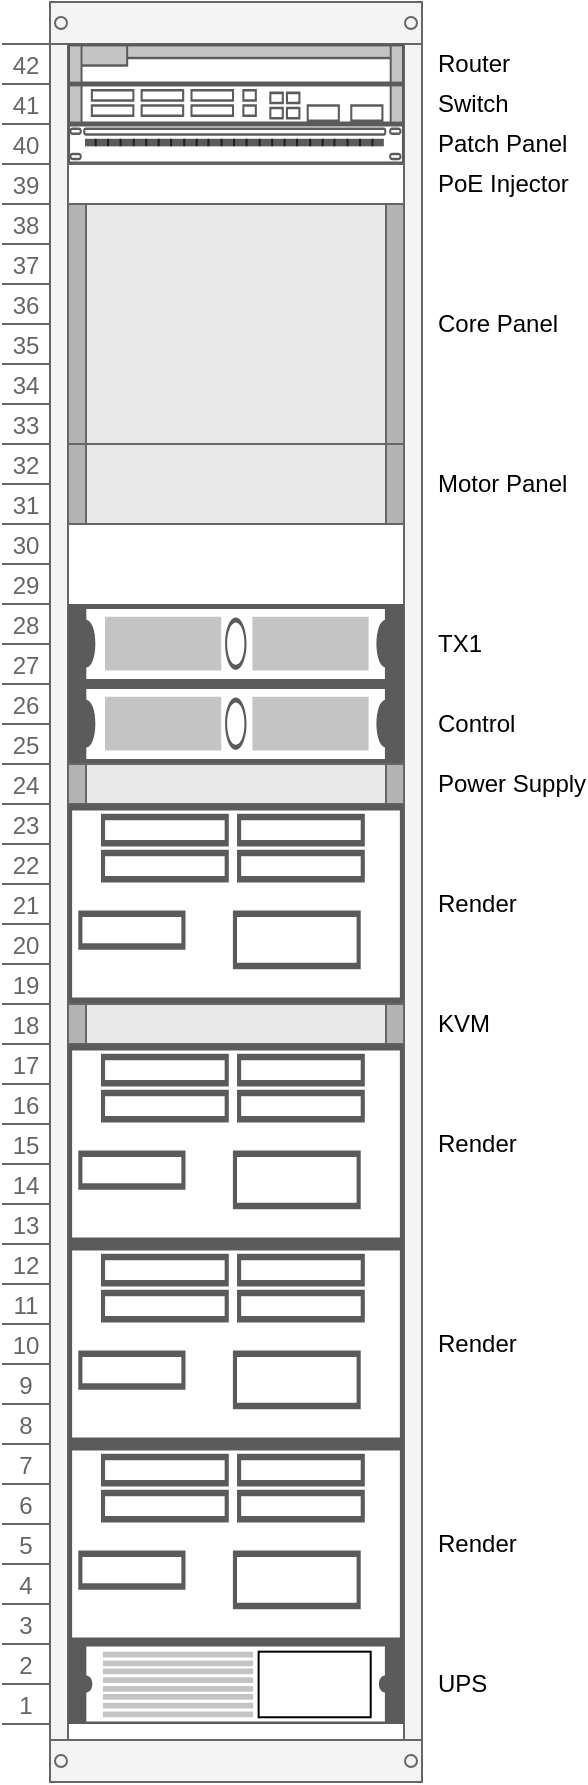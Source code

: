 <mxfile version="10.6.7" type="device"><diagram id="C6xr0zW2nBi-TKV0N87i" name="Page-1"><mxGraphModel dx="1154" dy="734" grid="1" gridSize="10" guides="1" tooltips="1" connect="1" arrows="1" fold="1" page="1" pageScale="1" pageWidth="850" pageHeight="1100" math="0" shadow="0"><root><mxCell id="0"/><mxCell id="1" parent="0"/><mxCell id="OYrBG6x2n0pkvjsMLGQr-1" value="" style="strokeColor=#666666;html=1;verticalLabelPosition=bottom;labelBackgroundColor=#ffffff;verticalAlign=top;outlineConnect=0;shadow=0;dashed=0;shape=mxgraph.rackGeneral.container;fillColor2=#f4f4f4;fillColor=#ffffff;container=1;collapsible=0;childLayout=rack;allowGaps=1;marginLeft=33;marginRight=9;marginTop=21;marginBottom=22;textColor=#666666;numDisp=ascend;" vertex="1" parent="1"><mxGeometry x="215" y="60" width="210" height="890" as="geometry"/></mxCell><mxCell id="OYrBG6x2n0pkvjsMLGQr-8" value="Router" style="shape=mxgraph.rack.cisco.cisco_1905_serial_integrated_services_router;html=1;labelPosition=right;align=left;spacingLeft=15;dashed=0;shadow=0;fillColor=#ffffff;" vertex="1" parent="OYrBG6x2n0pkvjsMLGQr-1"><mxGeometry x="33" y="21" width="168" height="20" as="geometry"/></mxCell><mxCell id="OYrBG6x2n0pkvjsMLGQr-7" value="Switch" style="shape=mxgraph.rack.cisco.cisco_catalyst_4928_10_gigabit_ethernet_switch;html=1;labelPosition=right;align=left;spacingLeft=15;dashed=0;shadow=0;fillColor=#ffffff;" vertex="1" parent="OYrBG6x2n0pkvjsMLGQr-1"><mxGeometry x="33" y="41" width="168" height="20" as="geometry"/></mxCell><mxCell id="OYrBG6x2n0pkvjsMLGQr-10" value="Patch Panel&lt;br&gt;" style="strokeColor=#666666;html=1;labelPosition=right;align=left;spacingLeft=15;shadow=0;dashed=0;fillColor=#ffffff;outlineConnect=0;shape=mxgraph.rack.general.cat5e_rack_mount_patch_panel_24_ports;" vertex="1" parent="OYrBG6x2n0pkvjsMLGQr-1"><mxGeometry x="33" y="61" width="168" height="20" as="geometry"/></mxCell><mxCell id="OYrBG6x2n0pkvjsMLGQr-13" value="PoE Injector" style="strokeColor=#666666;html=1;labelPosition=right;align=left;spacingLeft=15;shadow=0;dashed=0;fillColor=#ffffff;outlineConnect=0;shape=mxgraph.rackGeneral.horRoutingBank;" vertex="1" parent="OYrBG6x2n0pkvjsMLGQr-1"><mxGeometry x="33" y="81" width="168" height="20" as="geometry"/></mxCell><mxCell id="OYrBG6x2n0pkvjsMLGQr-9" value="Core Panel" style="strokeColor=#666666;html=1;labelPosition=right;align=left;spacingLeft=15;shadow=0;dashed=0;fillColor=#ffffff;outlineConnect=0;shape=mxgraph.rackGeneral.plate;fillColor=#e8e8e8;" vertex="1" parent="OYrBG6x2n0pkvjsMLGQr-1"><mxGeometry x="33" y="101" width="168" height="120" as="geometry"/></mxCell><mxCell id="OYrBG6x2n0pkvjsMLGQr-21" value="Motor Panel" style="strokeColor=#666666;html=1;labelPosition=right;align=left;spacingLeft=15;shadow=0;dashed=0;fillColor=#ffffff;outlineConnect=0;shape=mxgraph.rackGeneral.plate;fillColor=#e8e8e8;" vertex="1" parent="OYrBG6x2n0pkvjsMLGQr-1"><mxGeometry x="33" y="221" width="168" height="40" as="geometry"/></mxCell><mxCell id="OYrBG6x2n0pkvjsMLGQr-11" value="TX1" style="strokeColor=#666666;html=1;labelPosition=right;align=left;spacingLeft=15;shadow=0;dashed=0;fillColor=#ffffff;outlineConnect=0;shape=mxgraph.rack.general.1u_rack_server;" vertex="1" parent="OYrBG6x2n0pkvjsMLGQr-1"><mxGeometry x="33" y="301" width="168" height="40" as="geometry"/></mxCell><mxCell id="OYrBG6x2n0pkvjsMLGQr-12" value="Control" style="strokeColor=#666666;html=1;labelPosition=right;align=left;spacingLeft=15;shadow=0;dashed=0;fillColor=#ffffff;outlineConnect=0;shape=mxgraph.rack.general.1u_rack_server;" vertex="1" parent="OYrBG6x2n0pkvjsMLGQr-1"><mxGeometry x="33" y="341" width="168" height="40" as="geometry"/></mxCell><mxCell id="OYrBG6x2n0pkvjsMLGQr-17" value="Power Supply" style="strokeColor=#666666;html=1;labelPosition=right;align=left;spacingLeft=15;shadow=0;dashed=0;fillColor=#ffffff;outlineConnect=0;shape=mxgraph.rackGeneral.plate;fillColor=#e8e8e8;" vertex="1" parent="OYrBG6x2n0pkvjsMLGQr-1"><mxGeometry x="33" y="381" width="168" height="20" as="geometry"/></mxCell><mxCell id="OYrBG6x2n0pkvjsMLGQr-6" value="Render" style="shape=mxgraph.rack.hp.hp_proliant_sl250s_g8;html=1;labelPosition=right;align=left;spacingLeft=15;dashed=0;shadow=0;fillColor=#ffffff;" vertex="1" parent="OYrBG6x2n0pkvjsMLGQr-1"><mxGeometry x="33" y="401" width="168" height="100" as="geometry"/></mxCell><mxCell id="OYrBG6x2n0pkvjsMLGQr-14" value="KVM" style="strokeColor=#666666;html=1;labelPosition=right;align=left;spacingLeft=15;shadow=0;dashed=0;fillColor=#ffffff;outlineConnect=0;shape=mxgraph.rackGeneral.plate;fillColor=#e8e8e8;" vertex="1" parent="OYrBG6x2n0pkvjsMLGQr-1"><mxGeometry x="33" y="501" width="168" height="20" as="geometry"/></mxCell><mxCell id="OYrBG6x2n0pkvjsMLGQr-5" value="Render" style="shape=mxgraph.rack.hp.hp_proliant_sl250s_g8;html=1;labelPosition=right;align=left;spacingLeft=15;dashed=0;shadow=0;fillColor=#ffffff;" vertex="1" parent="OYrBG6x2n0pkvjsMLGQr-1"><mxGeometry x="33" y="521" width="168" height="100" as="geometry"/></mxCell><mxCell id="OYrBG6x2n0pkvjsMLGQr-4" value="Render" style="shape=mxgraph.rack.hp.hp_proliant_sl250s_g8;html=1;labelPosition=right;align=left;spacingLeft=15;dashed=0;shadow=0;fillColor=#ffffff;" vertex="1" parent="OYrBG6x2n0pkvjsMLGQr-1"><mxGeometry x="33" y="621" width="168" height="100" as="geometry"/></mxCell><mxCell id="OYrBG6x2n0pkvjsMLGQr-3" value="Render" style="shape=mxgraph.rack.hp.hp_proliant_sl250s_g8;html=1;labelPosition=right;align=left;spacingLeft=15;dashed=0;shadow=0;fillColor=#ffffff;" vertex="1" parent="OYrBG6x2n0pkvjsMLGQr-1"><mxGeometry x="33" y="721" width="168" height="100" as="geometry"/></mxCell><mxCell id="OYrBG6x2n0pkvjsMLGQr-15" value="UPS" style="shape=mxgraph.rack.apc.apc_smart_ups_1000-3000_va_2u;html=1;labelPosition=right;align=left;spacingLeft=15;dashed=0;shadow=0;fillColor=#ffffff;" vertex="1" parent="OYrBG6x2n0pkvjsMLGQr-1"><mxGeometry x="33" y="821" width="168" height="40" as="geometry"/></mxCell></root></mxGraphModel></diagram></mxfile>